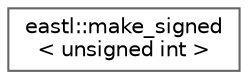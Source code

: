 digraph "类继承关系图"
{
 // LATEX_PDF_SIZE
  bgcolor="transparent";
  edge [fontname=Helvetica,fontsize=10,labelfontname=Helvetica,labelfontsize=10];
  node [fontname=Helvetica,fontsize=10,shape=box,height=0.2,width=0.4];
  rankdir="LR";
  Node0 [id="Node000000",label="eastl::make_signed\l\< unsigned int \>",height=0.2,width=0.4,color="grey40", fillcolor="white", style="filled",URL="$structeastl_1_1make__signed_3_01unsigned_01int_01_4.html",tooltip=" "];
}
